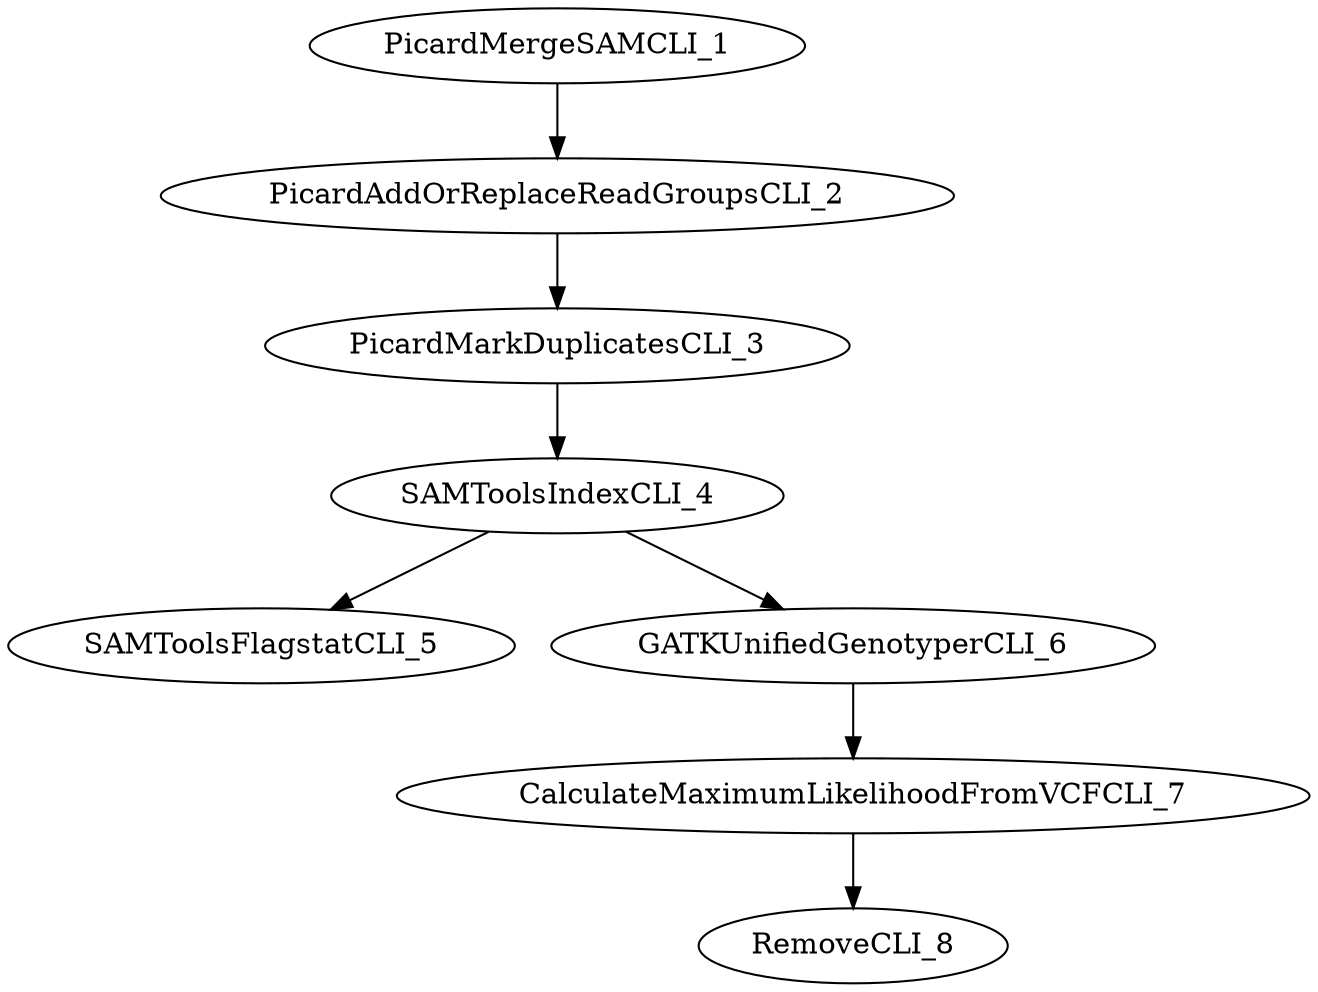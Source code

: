 digraph G {
  PicardMergeSAMCLI_1 [ label="PicardMergeSAMCLI_1" ];
  PicardAddOrReplaceReadGroupsCLI_2 [ label="PicardAddOrReplaceReadGroupsCLI_2" ];
  PicardMarkDuplicatesCLI_3 [ label="PicardMarkDuplicatesCLI_3" ];
  SAMToolsIndexCLI_4 [ label="SAMToolsIndexCLI_4" ];
  SAMToolsFlagstatCLI_5 [ label="SAMToolsFlagstatCLI_5" ];
  GATKUnifiedGenotyperCLI_6 [ label="GATKUnifiedGenotyperCLI_6" ];
  CalculateMaximumLikelihoodFromVCFCLI_7 [ label="CalculateMaximumLikelihoodFromVCFCLI_7" ];
  RemoveCLI_8 [ label="RemoveCLI_8" ];
  PicardMergeSAMCLI_1 -> PicardAddOrReplaceReadGroupsCLI_2;
  PicardAddOrReplaceReadGroupsCLI_2 -> PicardMarkDuplicatesCLI_3;
  PicardMarkDuplicatesCLI_3 -> SAMToolsIndexCLI_4;
  SAMToolsIndexCLI_4 -> SAMToolsFlagstatCLI_5;
  SAMToolsIndexCLI_4 -> GATKUnifiedGenotyperCLI_6;
  GATKUnifiedGenotyperCLI_6 -> CalculateMaximumLikelihoodFromVCFCLI_7;
  CalculateMaximumLikelihoodFromVCFCLI_7 -> RemoveCLI_8;
}
